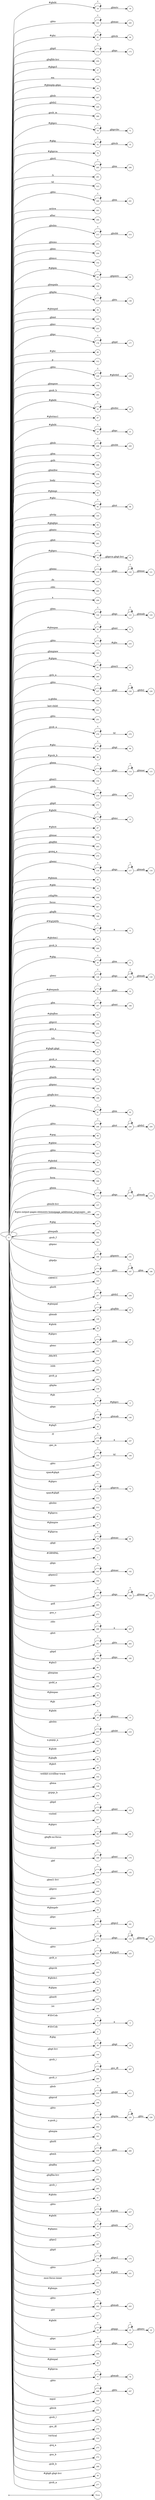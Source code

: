 digraph NFA {
  rankdir=LR;
  node [shape=circle, fontsize=10];
  __start [shape=point, label=""];
  __start -> None;
  18 [label="18"];
  244 [label="244"];
  93 [label="93"];
  172 [label="172"];
  204 [label="204"];
  37 [label="37"];
  306 [label="306"];
  279 [label="279"];
  287 [label="287"];
  58 [label="58"];
  207 [label="207"];
  220 [label="220"];
  290 [label="290"];
  241 [label="241"];
  70 [label="70"];
  243 [label="243"];
  32 [label="32"];
  76 [label="76"];
  219 [label="219"];
  73 [label="73"];
  130 [label="130"];
  205 [label="205"];
  291 [label="291"];
  297 [label="297"];
  188 [label="188"];
  315 [label="315"];
  240 [label="240"];
  303 [label="303"];
  304 [label="304"];
  213 [label="213"];
  253 [label="253"];
  256 [label="256"];
  247 [label="247"];
  152 [label="152"];
  19 [label="19"];
  63 [label="63"];
  64 [label="64"];
  159 [label="159"];
  235 [label="235"];
  126 [label="126"];
  137 [label="137"];
  56 [label="56"];
  177 [label="177"];
  165 [label="165"];
  255 [label="255"];
  176 [label="176"];
  88 [label="88"];
  312 [label="312"];
  228 [label="228"];
  0 [label="0"];
  164 [label="164"];
  284 [label="284"];
  25 [label="25"];
  97 [label="97"];
  20 [label="20"];
  208 [label="208"];
  146 [label="146"];
  266 [label="266"];
  158 [label="158"];
  179 [label="179"];
  305 [label="305"];
  21 [label="21"];
  55 [label="55"];
  95 [label="95"];
  145 [label="145"];
  236 [label="236"];
  67 [label="67"];
  84 [label="84"];
  166 [label="166"];
  261 [label="261"];
  74 [label="74"];
  119 [label="119"];
  105 [label="105"];
  295 [label="295"];
  299 [label="299"];
  249 [label="249"];
  122 [label="122"];
  109 [label="109"];
  50 [label="50"];
  225 [label="225"];
  232 [label="232"];
  163 [label="163"];
  61 [label="61"];
  269 [label="269"];
  237 [label="237"];
  300 [label="300"];
  311 [label="311"];
  175 [label="175"];
  251 [label="251"];
  278 [label="278"];
  89 [label="89"];
  99 [label="99"];
  113 [label="113"];
  154 [label="154"];
  211 [label="211"];
  218 [label="218"];
  171 [label="171"];
  173 [label="173"];
  124 [label="124"];
  132 [label="132"];
  121 [label="121"];
  92 [label="92"];
  12 [label="12"];
  87 [label="87"];
  150 [label="150"];
  203 [label="203"];
  270 [label="270"];
  116 [label="116"];
  45 [label="45"];
  10 [label="10"];
  298 [label="298"];
  307 [label="307"];
  198 [label="198"];
  5 [label="5"];
  40 [label="40"];
  51 [label="51"];
  288 [label="288"];
  187 [label="187"];
  30 [label="30"];
  111 [label="111"];
  128 [label="128"];
  15 [label="15"];
  52 [label="52"];
  167 [label="167"];
  83 [label="83"];
  196 [label="196"];
  271 [label="271"];
  292 [label="292"];
  48 [label="48"];
  35 [label="35"];
  231 [label="231"];
  281 [label="281"];
  123 [label="123"];
  85 [label="85"];
  156 [label="156"];
  189 [label="189"];
  199 [label="199"];
  239 [label="239"];
  91 [label="91"];
  248 [label="248"];
  98 [label="98"];
  181 [label="181"];
  11 [label="11"];
  206 [label="206"];
  209 [label="209"];
  4 [label="4"];
  223 [label="223"];
  233 [label="233"];
  245 [label="245"];
  39 [label="39"];
  252 [label="252"];
  263 [label="263"];
  308 [label="308"];
  110 [label="110"];
  157 [label="157"];
  100 [label="100"];
  27 [label="27"];
  127 [label="127"];
  160 [label="160"];
  23 [label="23"];
  13 [label="13"];
  142 [label="142"];
  282 [label="282"];
  190 [label="190"];
  186 [label="186"];
  103 [label="103"];
  257 [label="257"];
  258 [label="258"];
  117 [label="117"];
  47 [label="47"];
  107 [label="107"];
  53 [label="53"];
  149 [label="149"];
  38 [label="38"];
  96 [label="96"];
  66 [label="66"];
  151 [label="151"];
  168 [label="168"];
  104 [label="104"];
  293 [label="293"];
  283 [label="283"];
  136 [label="136"];
  8 [label="8"];
  139 [label="139"];
  34 [label="34"];
  106 [label="106"];
  227 [label="227"];
  238 [label="238"];
  108 [label="108"];
  221 [label="221"];
  313 [label="313"];
  72 [label="72"];
  314 [label="314"];
  212 [label="212"];
  29 [label="29"];
  78 [label="78"];
  216 [label="216"];
  81 [label="81"];
  57 [label="57"];
  9 [label="9"];
  79 [label="79"];
  143 [label="143"];
  1 [label="1"];
  141 [label="141"];
  183 [label="183"];
  192 [label="192"];
  125 [label="125"];
  265 [label="265"];
  273 [label="273"];
  118 [label="118"];
  296 [label="296"];
  33 [label="33"];
  94 [label="94"];
  214 [label="214"];
  262 [label="262"];
  184 [label="184"];
  86 [label="86"];
  162 [label="162"];
  264 [label="264"];
  229 [label="229"];
  49 [label="49"];
  7 [label="7"];
  14 [label="14"];
  215 [label="215"];
  185 [label="185"];
  69 [label="69"];
  191 [label="191"];
  301 [label="301"];
  43 [label="43"];
  90 [label="90"];
  82 [label="82"];
  44 [label="44"];
  62 [label="62"];
  102 [label="102"];
  114 [label="114"];
  260 [label="260"];
  148 [label="148"];
  274 [label="274"];
  182 [label="182"];
  317 [label="317"];
  75 [label="75"];
  68 [label="68"];
  200 [label="200"];
  169 [label="169"];
  120 [label="120"];
  17 [label="17"];
  134 [label="134"];
  155 [label="155"];
  195 [label="195"];
  254 [label="254"];
  54 [label="54"];
  180 [label="180"];
  131 [label="131"];
  250 [label="250"];
  224 [label="224"];
  71 [label="71"];
  267 [label="267"];
  193 [label="193"];
  42 [label="42"];
  26 [label="26"];
  60 [label="60"];
  140 [label="140"];
  24 [label="24"];
  147 [label="147"];
  294 [label="294"];
  3 [label="3"];
  133 [label="133"];
  2 [label="2"];
  28 [label="28"];
  144 [label="144"];
  112 [label="112"];
  286 [label="286"];
  280 [label="280"];
  210 [label="210"];
  194 [label="194"];
  234 [label="234"];
  302 [label="302"];
  161 [label="161"];
  6 [label="6"];
  259 [label="259"];
  153 [label="153"];
  201 [label="201"];
  202 [label="202"];
  285 [label="285"];
  41 [label="41"];
  31 [label="31"];
  226 [label="226"];
  16 [label="16"];
  65 [label="65"];
  197 [label="197"];
  135 [label="135"];
  174 [label="174"];
  230 [label="230"];
  101 [label="101"];
  170 [label="170"];
  59 [label="59"];
  242 [label="242"];
  217 [label="217"];
  22 [label="22"];
  178 [label="178"];
  309 [label="309"];
  46 [label="46"];
  77 [label="77"];
  246 [label="246"];
  310 [label="310"];
  222 [label="222"];
  289 [label="289"];
  276 [label="276"];
  316 [label="316"];
  275 [label="275"];
  129 [label="129"];
  272 [label="272"];
  268 [label="268"];
  36 [label="36"];
  115 [label="115"];
  80 [label="80"];
  138 [label="138"];
  277 [label="277"];
  { node [shape=doublecircle]; 1 2 4 6 7 9 10 11 13 15 17 19 21 24 26 27 29 31 33 34 35 36 37 38 39 40 41 42 43 44 45 46 48 49 51 53 54 55 56 57 58 59 60 62 64 65 67 69 71 73 75 76 78 80 81 82 83 84 85 86 87 88 90 92 94 96 97 98 99 100 101 102 103 104 105 107 109 112 115 118 121 124 127 130 133 135 136 138 140 142 143 144 145 146 147 148 149 150 151 152 153 154 155 156 157 158 159 160 161 162 163 164 165 166 168 170 171 173 175 177 179 181 183 185 188 189 191 192 193 194 195 196 197 198 199 200 201 202 203 204 206 207 209 211 212 214 216 217 219 220 221 222 223 225 227 229 231 233 236 239 241 243 245 247 250 251 252 253 254 255 256 258 260 261 263 264 265 266 267 268 269 270 271 272 273 274 275 276 277 279 280 281 282 283 284 285 287 288 289 290 291 292 293 294 295 297 298 299 300 301 302 303 304 305 306 307 308 309 310 311 312 313 314 315 316 317 }
  0 -> 0 [label="*"];
  0 -> 1 [label="#GBMPAL"];
  0 -> 2 [label="#SIvCob"];
  0 -> 3 [label="#SIvCob"];
  3 -> 3 [label="*"];
  3 -> 4 [label="a"];
  0 -> 5 [label="#WqQANb"];
  5 -> 5 [label="*"];
  5 -> 6 [label="a"];
  0 -> 7 [label="#gb"];
  0 -> 8 [label="#gb"];
  8 -> 8 [label="*"];
  8 -> 9 [label="#gbprc"];
  0 -> 10 [label="#gbb"];
  0 -> 11 [label="#gbbw"];
  0 -> 12 [label="#gbd4"];
  12 -> 12 [label="*"];
  12 -> 13 [label=".gbmc"];
  0 -> 14 [label="#gbd4"];
  14 -> 14 [label="*"];
  14 -> 15 [label=".gbmcc"];
  0 -> 16 [label="#gbd4"];
  16 -> 16 [label="*"];
  16 -> 17 [label=".gbmh"];
  0 -> 18 [label="#gbd4"];
  18 -> 18 [label="*"];
  18 -> 19 [label=".gbmtc"];
  0 -> 20 [label="#gbd4"];
  20 -> 20 [label="*"];
  20 -> 21 [label=".gbpc"];
  0 -> 22 [label="#gbd4"];
  22 -> 22 [label="*"];
  22 -> 23 [label=".gbpgs"];
  23 -> 23 [label="*"];
  23 -> 24 [label=".gbmtc"];
  0 -> 25 [label="#gbd4"];
  25 -> 25 [label="*"];
  25 -> 26 [label=".gbsbic"];
  0 -> 27 [label="#gbg"];
  0 -> 28 [label="#gbg"];
  28 -> 28 [label="*"];
  28 -> 29 [label=".gbgt"];
  0 -> 30 [label="#gbg"];
  30 -> 30 [label="*"];
  30 -> 31 [label=".gbm"];
  0 -> 32 [label="#gbg"];
  32 -> 32 [label="*"];
  32 -> 33 [label=".gbtcb"];
  0 -> 34 [label="#gbg5"];
  0 -> 35 [label="#gbg6.gbgt"];
  0 -> 36 [label="#gbg6.gbgt-hvr"];
  0 -> 37 [label="#gbgs5"];
  0 -> 38 [label="#gbi4i"];
  0 -> 39 [label="#gbi4id"];
  0 -> 40 [label="#gbi4m1"];
  0 -> 41 [label="#gbi4s"];
  0 -> 42 [label="#gbi4s1"];
  0 -> 43 [label="#gbi4t"];
  0 -> 44 [label="#gbi5"];
  0 -> 45 [label="#gbmm"];
  0 -> 46 [label="#gbmpal"];
  0 -> 47 [label="#gbmpal"];
  47 -> 47 [label="*"];
  47 -> 48 [label=".gbqfbb"];
  0 -> 49 [label="#gbmpas"];
  0 -> 50 [label="#gbmpas"];
  50 -> 50 [label="*"];
  50 -> 51 [label=".gbmt"];
  0 -> 52 [label="#gbmpasb"];
  52 -> 52 [label="*"];
  52 -> 53 [label=".gbps"];
  0 -> 54 [label="#gbmpdv"];
  0 -> 55 [label="#gbmpi"];
  0 -> 56 [label="#gbmpid"];
  0 -> 57 [label="#gbmpiw"];
  0 -> 58 [label="#gbmplp.gbps"];
  0 -> 59 [label="#gbmps"];
  0 -> 60 [label="#gbpm"];
  0 -> 61 [label="#gbpm"];
  61 -> 61 [label="*"];
  61 -> 62 [label=".gbml1"];
  0 -> 63 [label="#gbpm"];
  63 -> 63 [label="*"];
  63 -> 64 [label=".gbpmtc"];
  0 -> 65 [label="#gbpms"];
  0 -> 66 [label="#gbprc"];
  66 -> 66 [label="*"];
  66 -> 67 [label=".gbm"];
  0 -> 68 [label="#gbprc"];
  68 -> 68 [label="*"];
  68 -> 69 [label=".gbmc"];
  0 -> 70 [label="#gbprc"];
  70 -> 70 [label="*"];
  70 -> 71 [label=".gbprcbc"];
  0 -> 72 [label="#gbprc"];
  72 -> 72 [label="*"];
  72 -> 73 [label=".gbprcx"];
  0 -> 74 [label="#gbprc"];
  74 -> 74 [label="*"];
  74 -> 75 [label=".gbprcx.gbgt-hvr"];
  0 -> 76 [label="#gbprca"];
  0 -> 77 [label="#gbprca"];
  77 -> 77 [label="*"];
  77 -> 78 [label=".gbmab"];
  0 -> 79 [label="#gbprca"];
  79 -> 79 [label="*"];
  79 -> 80 [label=".gbmac"];
  0 -> 81 [label="#gbprcs"];
  0 -> 82 [label="#gbqfb"];
  0 -> 83 [label="#gbqfbw"];
  0 -> 84 [label="#gbqfqw"];
  0 -> 85 [label="#gbs"];
  0 -> 86 [label="#gbx3"];
  0 -> 87 [label="#gbx4"];
  0 -> 88 [label="#gbz"];
  0 -> 89 [label="#gbz"];
  89 -> 89 [label="*"];
  89 -> 90 [label=".gbgt"];
  0 -> 91 [label="#gbz"];
  91 -> 91 [label="*"];
  91 -> 92 [label=".gbm"];
  0 -> 93 [label="#gbz"];
  93 -> 93 [label="*"];
  93 -> 94 [label=".gbtcb"];
  0 -> 95 [label="#gbz"];
  95 -> 95 [label="*"];
  95 -> 96 [label=".gbzt"];
  0 -> 97 [label="#gbztms1"];
  0 -> 98 [label="#gog"];
  0 -> 99 [label="#gssb_b"];
  0 -> 100 [label="#gws-output-pages-elements-homepage_additional_languages__als"];
  0 -> 101 [label="-moz-focus-inner"];
  0 -> 102 [label="-webkit-scrollbar-track"];
  0 -> 103 [label=".GBMCC"];
  0 -> 104 [label=".H6sW5"];
  0 -> 105 [label=".ds"];
  0 -> 106 [label=".fl"];
  106 -> 106 [label="*"];
  106 -> 107 [label="a"];
  0 -> 108 [label=".gac_m"];
  108 -> 108 [label="*"];
  108 -> 109 [label="td"];
  0 -> 110 [label=".gbem"];
  110 -> 110 [label="*"];
  110 -> 111 [label=".gbgs"];
  111 -> 111 [label="*"];
  111 -> 112 [label=".gbmab"];
  0 -> 113 [label=".gbem"];
  113 -> 113 [label="*"];
  113 -> 114 [label=".gbgs"];
  114 -> 114 [label="*"];
  114 -> 115 [label=".gbmac"];
  0 -> 116 [label=".gbemi"];
  116 -> 116 [label="*"];
  116 -> 117 [label=".gbgs"];
  117 -> 117 [label="*"];
  117 -> 118 [label=".gbmab"];
  0 -> 119 [label=".gbemi"];
  119 -> 119 [label="*"];
  119 -> 120 [label=".gbgs"];
  120 -> 120 [label="*"];
  120 -> 121 [label=".gbmac"];
  0 -> 122 [label=".gbes"];
  122 -> 122 [label="*"];
  122 -> 123 [label=".gbgs"];
  123 -> 123 [label="*"];
  123 -> 124 [label=".gbmab"];
  0 -> 125 [label=".gbes"];
  125 -> 125 [label="*"];
  125 -> 126 [label=".gbgs"];
  126 -> 126 [label="*"];
  126 -> 127 [label=".gbmac"];
  0 -> 128 [label=".gbesi"];
  128 -> 128 [label="*"];
  128 -> 129 [label=".gbgs"];
  129 -> 129 [label="*"];
  129 -> 130 [label=".gbmab"];
  0 -> 131 [label=".gbesi"];
  131 -> 131 [label="*"];
  131 -> 132 [label=".gbgs"];
  132 -> 132 [label="*"];
  132 -> 133 [label=".gbmac"];
  0 -> 134 [label=".gbf"];
  134 -> 134 [label="*"];
  134 -> 135 [label=".gbmt"];
  0 -> 136 [label=".gbg4a"];
  0 -> 137 [label=".gbg4a"];
  137 -> 137 [label="*"];
  137 -> 138 [label=".gbts"];
  0 -> 139 [label=".gbgs"];
  139 -> 139 [label="*"];
  139 -> 140 [label=".gbmab"];
  0 -> 141 [label=".gbgs"];
  141 -> 141 [label="*"];
  141 -> 142 [label=".gbmac"];
  0 -> 143 [label=".gbgt"];
  0 -> 144 [label=".gbgt-hvr"];
  0 -> 145 [label=".gbi4p"];
  0 -> 146 [label=".gbm"];
  0 -> 147 [label=".gbm0l"];
  0 -> 148 [label=".gbma"];
  0 -> 149 [label=".gbmab"];
  0 -> 150 [label=".gbmac"];
  0 -> 151 [label=".gbmc"];
  0 -> 152 [label=".gbmcc"];
  0 -> 153 [label=".gbmh"];
  0 -> 154 [label=".gbml1"];
  0 -> 155 [label=".gbml1-hvr"];
  0 -> 156 [label=".gbmlb"];
  0 -> 157 [label=".gbmlb-hvr"];
  0 -> 158 [label=".gbmlbw"];
  0 -> 159 [label=".gbmpala"];
  0 -> 160 [label=".gbmpalb"];
  0 -> 161 [label=".gbmpia"];
  0 -> 162 [label=".gbmpiaa"];
  0 -> 163 [label=".gbmpiaw"];
  0 -> 164 [label=".gbmpnw"];
  0 -> 165 [label=".gbmt"];
  0 -> 166 [label=".gbmtc"];
  0 -> 167 [label=".gbn"];
  167 -> 167 [label="*"];
  167 -> 168 [label=".gbmt"];
  0 -> 169 [label=".gbnd"];
  169 -> 169 [label="*"];
  169 -> 170 [label=".gbmt"];
  0 -> 171 [label=".gbp0"];
  0 -> 172 [label=".gbp0"];
  172 -> 172 [label="*"];
  172 -> 173 [label=".gbps"];
  0 -> 174 [label=".gbp0"];
  174 -> 174 [label="*"];
  174 -> 175 [label=".gbps2"];
  0 -> 176 [label=".gbpc"];
  176 -> 176 [label="*"];
  176 -> 177 [label=".gbpd"];
  0 -> 178 [label=".gbpc"];
  178 -> 178 [label="*"];
  178 -> 179 [label=".gbps"];
  0 -> 180 [label=".gbpc"];
  180 -> 180 [label="*"];
  180 -> 181 [label=".gbps2"];
  0 -> 182 [label=".gbpd"];
  182 -> 182 [label="*"];
  182 -> 183 [label=".gbmt"];
  0 -> 184 [label=".gbpd"];
  184 -> 184 [label="*"];
  184 -> 185 [label=".gbps"];
  0 -> 186 [label=".gbpdjs"];
  186 -> 186 [label="*"];
  186 -> 187 [label=".gbto"];
  187 -> 187 [label="*"];
  187 -> 188 [label=".gbm"];
  0 -> 189 [label=".gbpmc"];
  0 -> 190 [label=".gbpmc"];
  190 -> 190 [label="*"];
  190 -> 191 [label=".gbpmtc"];
  0 -> 192 [label=".gbpms2"];
  0 -> 193 [label=".gbprcb"];
  0 -> 194 [label=".gbprcd"];
  0 -> 195 [label=".gbprci"];
  0 -> 196 [label=".gbprct"];
  0 -> 197 [label=".gbps2"];
  0 -> 198 [label=".gbqfb"];
  0 -> 199 [label=".gbqfb-hvr"];
  0 -> 200 [label=".gbqfb-no-focus"];
  0 -> 201 [label=".gbqfba"];
  0 -> 202 [label=".gbqfba-hvr"];
  0 -> 203 [label=".gbqfbb"];
  0 -> 204 [label=".gbqfbb-hvr"];
  0 -> 205 [label=".gbrtl"];
  205 -> 205 [label="*"];
  205 -> 206 [label=".gbm"];
  0 -> 207 [label=".gbsb"];
  0 -> 208 [label=".gbsb"];
  208 -> 208 [label="*"];
  208 -> 209 [label=".gbsbb"];
  0 -> 210 [label=".gbsb"];
  210 -> 210 [label="*"];
  210 -> 211 [label=".gbsbt"];
  0 -> 212 [label=".gbsbic"];
  0 -> 213 [label=".gbsbis"];
  213 -> 213 [label="*"];
  213 -> 214 [label=".gbsbb"];
  0 -> 215 [label=".gbsbis"];
  215 -> 215 [label="*"];
  215 -> 216 [label=".gbsbt"];
  0 -> 217 [label=".gbt"];
  0 -> 218 [label=".gbtb"];
  218 -> 218 [label="*"];
  218 -> 219 [label=".gbts"];
  0 -> 220 [label=".gbtb2"];
  0 -> 221 [label=".gbtc"];
  0 -> 222 [label=".gbtcb"];
  0 -> 223 [label=".gbto"];
  0 -> 224 [label=".gbto"];
  224 -> 224 [label="*"];
  224 -> 225 [label="#gbgs5"];
  0 -> 226 [label=".gbto"];
  226 -> 226 [label="*"];
  226 -> 227 [label="#gbi4i"];
  0 -> 228 [label=".gbto"];
  228 -> 228 [label="*"];
  228 -> 229 [label="#gbi4id"];
  0 -> 230 [label=".gbto"];
  230 -> 230 [label="*"];
  230 -> 231 [label="#gbi5"];
  0 -> 232 [label=".gbto"];
  232 -> 232 [label="*"];
  232 -> 233 [label="#gbs"];
  0 -> 234 [label=".gbto"];
  234 -> 234 [label="*"];
  234 -> 235 [label=".gbg4a"];
  235 -> 235 [label="*"];
  235 -> 236 [label=".gbts"];
  0 -> 237 [label=".gbto"];
  237 -> 237 [label="*"];
  237 -> 238 [label=".gbgt"];
  238 -> 238 [label="*"];
  238 -> 239 [label=".gbtb2"];
  0 -> 240 [label=".gbto"];
  240 -> 240 [label="*"];
  240 -> 241 [label=".gbm"];
  0 -> 242 [label=".gbto"];
  242 -> 242 [label="*"];
  242 -> 243 [label=".gbmab"];
  0 -> 244 [label=".gbto"];
  244 -> 244 [label="*"];
  244 -> 245 [label=".gbmac"];
  0 -> 246 [label=".gbto"];
  246 -> 246 [label="*"];
  246 -> 247 [label=".gbts"];
  0 -> 248 [label=".gbto"];
  248 -> 248 [label="*"];
  248 -> 249 [label=".gbzt"];
  249 -> 249 [label="*"];
  249 -> 250 [label=".gbtb2"];
  0 -> 251 [label=".gbts"];
  0 -> 252 [label=".gbtsa"];
  0 -> 253 [label=".gbxms"];
  0 -> 254 [label=".gbxo"];
  0 -> 255 [label=".gbxv"];
  0 -> 256 [label=".gbxx"];
  0 -> 257 [label=".gbz0l"];
  257 -> 257 [label="*"];
  257 -> 258 [label=".gbtb2"];
  0 -> 259 [label=".gbz0l"];
  259 -> 259 [label="*"];
  259 -> 260 [label=".gbts"];
  0 -> 261 [label=".gbzt"];
  0 -> 262 [label=".gbzt"];
  262 -> 262 [label="*"];
  262 -> 263 [label=".gbts"];
  0 -> 264 [label=".gsdd_a"];
  0 -> 265 [label=".gsfi"];
  0 -> 266 [label=".gsfs"];
  0 -> 267 [label=".gsib_a"];
  0 -> 268 [label=".gsib_b"];
  0 -> 269 [label=".gsls_a"];
  0 -> 270 [label=".gsmq_a"];
  0 -> 271 [label=".gsn_a"];
  0 -> 272 [label=".gsn_b"];
  0 -> 273 [label=".gsn_c"];
  0 -> 274 [label=".gspqs_b"];
  0 -> 275 [label=".gsq_a"];
  0 -> 276 [label=".gss_ifl"];
  0 -> 277 [label=".gssb_a"];
  0 -> 278 [label=".gssb_a"];
  278 -> 278 [label="*"];
  278 -> 279 [label="td"];
  0 -> 280 [label=".gssb_c"];
  0 -> 281 [label=".gssb_e"];
  0 -> 282 [label=".gssb_f"];
  0 -> 283 [label=".gssb_g"];
  0 -> 284 [label=".gssb_h"];
  0 -> 285 [label=".gssb_i"];
  0 -> 286 [label=".gssb_i"];
  286 -> 286 [label="*"];
  286 -> 287 [label=".gss_ifl"];
  0 -> 288 [label=".gssb_k"];
  0 -> 289 [label=".gssb_l"];
  0 -> 290 [label=".gssb_m"];
  0 -> 291 [label=".h"];
  0 -> 292 [label=".lsb"];
  0 -> 293 [label=".lsbb"];
  0 -> 294 [label=".lst"];
  0 -> 295 [label=".sblc"];
  0 -> 296 [label=".sblc"];
  296 -> 296 [label="*"];
  296 -> 297 [label="a"];
  0 -> 298 [label=".z4hgWe"];
  0 -> 299 [label="a"];
  0 -> 300 [label="a.gbiba"];
  0 -> 301 [label="a.gspqs_a"];
  0 -> 302 [label="a.gssb_j"];
  0 -> 303 [label="active"];
  0 -> 304 [label="after"];
  0 -> 305 [label="body"];
  0 -> 306 [label="em"];
  0 -> 307 [label="focus"];
  0 -> 308 [label="form"];
  0 -> 309 [label="hover"];
  0 -> 310 [label="input"];
  0 -> 311 [label="last-child"];
  0 -> 312 [label="p"];
  0 -> 313 [label="span#gbg4"];
  0 -> 314 [label="span#gbg6"];
  0 -> 315 [label="td"];
  0 -> 316 [label="vertical"];
  0 -> 317 [label="visited"];
}
